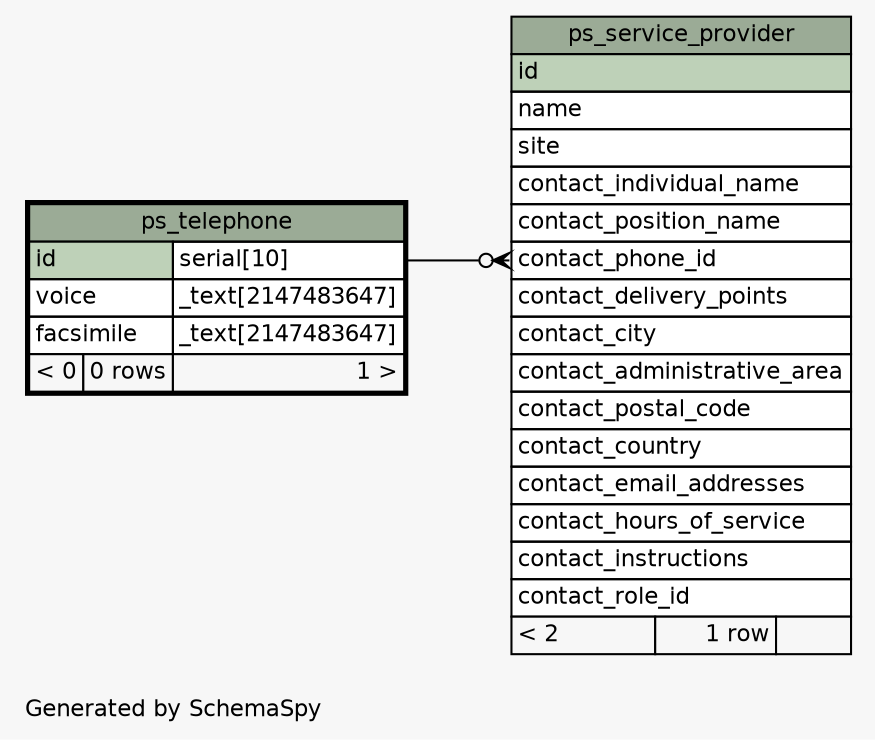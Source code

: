 // dot 2.26.3 on Linux 3.2.0-65-generic
// SchemaSpy rev 590
digraph "oneDegreeRelationshipsDiagram" {
  graph [
    rankdir="RL"
    bgcolor="#f7f7f7"
    label="\nGenerated by SchemaSpy"
    labeljust="l"
    nodesep="0.18"
    ranksep="0.46"
    fontname="Helvetica"
    fontsize="11"
  ];
  node [
    fontname="Helvetica"
    fontsize="11"
    shape="plaintext"
  ];
  edge [
    arrowsize="0.8"
  ];
  "ps_service_provider":"contact_phone_id":w -> "ps_telephone":"id.type":e [arrowhead=none dir=back arrowtail=crowodot];
  "ps_service_provider" [
    label=<
    <TABLE BORDER="0" CELLBORDER="1" CELLSPACING="0" BGCOLOR="#ffffff">
      <TR><TD COLSPAN="3" BGCOLOR="#9bab96" ALIGN="CENTER">ps_service_provider</TD></TR>
      <TR><TD PORT="id" COLSPAN="3" BGCOLOR="#bed1b8" ALIGN="LEFT">id</TD></TR>
      <TR><TD PORT="name" COLSPAN="3" ALIGN="LEFT">name</TD></TR>
      <TR><TD PORT="site" COLSPAN="3" ALIGN="LEFT">site</TD></TR>
      <TR><TD PORT="contact_individual_name" COLSPAN="3" ALIGN="LEFT">contact_individual_name</TD></TR>
      <TR><TD PORT="contact_position_name" COLSPAN="3" ALIGN="LEFT">contact_position_name</TD></TR>
      <TR><TD PORT="contact_phone_id" COLSPAN="3" ALIGN="LEFT">contact_phone_id</TD></TR>
      <TR><TD PORT="contact_delivery_points" COLSPAN="3" ALIGN="LEFT">contact_delivery_points</TD></TR>
      <TR><TD PORT="contact_city" COLSPAN="3" ALIGN="LEFT">contact_city</TD></TR>
      <TR><TD PORT="contact_administrative_area" COLSPAN="3" ALIGN="LEFT">contact_administrative_area</TD></TR>
      <TR><TD PORT="contact_postal_code" COLSPAN="3" ALIGN="LEFT">contact_postal_code</TD></TR>
      <TR><TD PORT="contact_country" COLSPAN="3" ALIGN="LEFT">contact_country</TD></TR>
      <TR><TD PORT="contact_email_addresses" COLSPAN="3" ALIGN="LEFT">contact_email_addresses</TD></TR>
      <TR><TD PORT="contact_hours_of_service" COLSPAN="3" ALIGN="LEFT">contact_hours_of_service</TD></TR>
      <TR><TD PORT="contact_instructions" COLSPAN="3" ALIGN="LEFT">contact_instructions</TD></TR>
      <TR><TD PORT="contact_role_id" COLSPAN="3" ALIGN="LEFT">contact_role_id</TD></TR>
      <TR><TD ALIGN="LEFT" BGCOLOR="#f7f7f7">&lt; 2</TD><TD ALIGN="RIGHT" BGCOLOR="#f7f7f7">1 row</TD><TD ALIGN="RIGHT" BGCOLOR="#f7f7f7">  </TD></TR>
    </TABLE>>
    URL="ps_service_provider.html"
    tooltip="ps_service_provider"
  ];
  "ps_telephone" [
    label=<
    <TABLE BORDER="2" CELLBORDER="1" CELLSPACING="0" BGCOLOR="#ffffff">
      <TR><TD COLSPAN="3" BGCOLOR="#9bab96" ALIGN="CENTER">ps_telephone</TD></TR>
      <TR><TD PORT="id" COLSPAN="2" BGCOLOR="#bed1b8" ALIGN="LEFT">id</TD><TD PORT="id.type" ALIGN="LEFT">serial[10]</TD></TR>
      <TR><TD PORT="voice" COLSPAN="2" ALIGN="LEFT">voice</TD><TD PORT="voice.type" ALIGN="LEFT">_text[2147483647]</TD></TR>
      <TR><TD PORT="facsimile" COLSPAN="2" ALIGN="LEFT">facsimile</TD><TD PORT="facsimile.type" ALIGN="LEFT">_text[2147483647]</TD></TR>
      <TR><TD ALIGN="LEFT" BGCOLOR="#f7f7f7">&lt; 0</TD><TD ALIGN="RIGHT" BGCOLOR="#f7f7f7">0 rows</TD><TD ALIGN="RIGHT" BGCOLOR="#f7f7f7">1 &gt;</TD></TR>
    </TABLE>>
    URL="ps_telephone.html"
    tooltip="ps_telephone"
  ];
}
